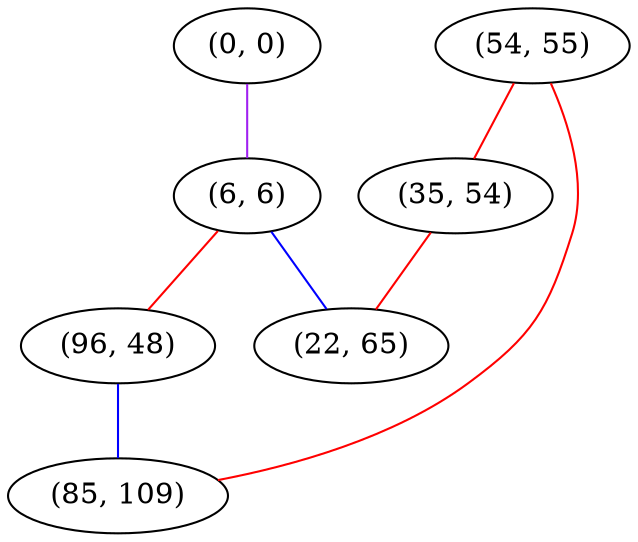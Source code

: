 graph "" {
"(0, 0)";
"(54, 55)";
"(35, 54)";
"(6, 6)";
"(96, 48)";
"(22, 65)";
"(85, 109)";
"(0, 0)" -- "(6, 6)"  [color=purple, key=0, weight=4];
"(54, 55)" -- "(85, 109)"  [color=red, key=0, weight=1];
"(54, 55)" -- "(35, 54)"  [color=red, key=0, weight=1];
"(35, 54)" -- "(22, 65)"  [color=red, key=0, weight=1];
"(6, 6)" -- "(22, 65)"  [color=blue, key=0, weight=3];
"(6, 6)" -- "(96, 48)"  [color=red, key=0, weight=1];
"(96, 48)" -- "(85, 109)"  [color=blue, key=0, weight=3];
}
